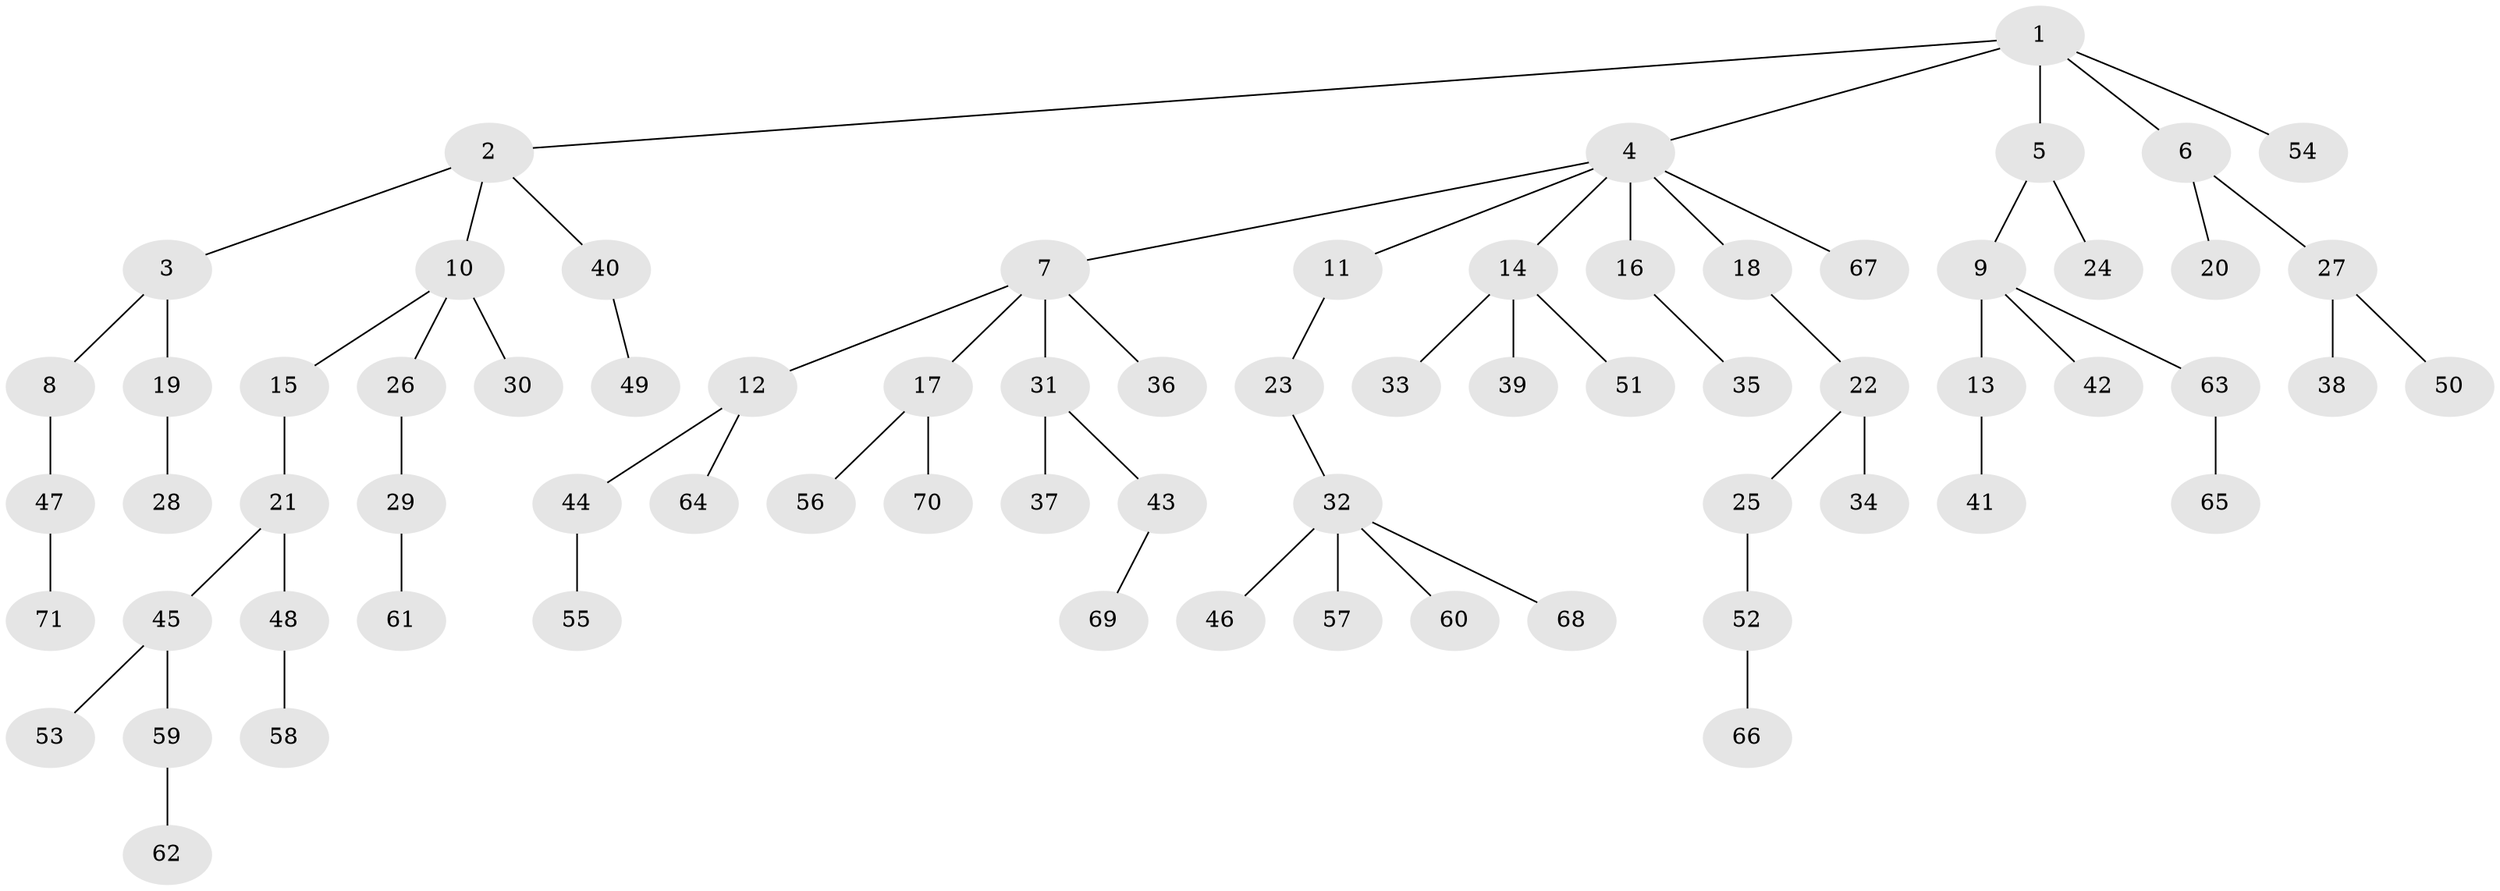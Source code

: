 // Generated by graph-tools (version 1.1) at 2025/15/03/09/25 04:15:23]
// undirected, 71 vertices, 70 edges
graph export_dot {
graph [start="1"]
  node [color=gray90,style=filled];
  1;
  2;
  3;
  4;
  5;
  6;
  7;
  8;
  9;
  10;
  11;
  12;
  13;
  14;
  15;
  16;
  17;
  18;
  19;
  20;
  21;
  22;
  23;
  24;
  25;
  26;
  27;
  28;
  29;
  30;
  31;
  32;
  33;
  34;
  35;
  36;
  37;
  38;
  39;
  40;
  41;
  42;
  43;
  44;
  45;
  46;
  47;
  48;
  49;
  50;
  51;
  52;
  53;
  54;
  55;
  56;
  57;
  58;
  59;
  60;
  61;
  62;
  63;
  64;
  65;
  66;
  67;
  68;
  69;
  70;
  71;
  1 -- 2;
  1 -- 4;
  1 -- 5;
  1 -- 6;
  1 -- 54;
  2 -- 3;
  2 -- 10;
  2 -- 40;
  3 -- 8;
  3 -- 19;
  4 -- 7;
  4 -- 11;
  4 -- 14;
  4 -- 16;
  4 -- 18;
  4 -- 67;
  5 -- 9;
  5 -- 24;
  6 -- 20;
  6 -- 27;
  7 -- 12;
  7 -- 17;
  7 -- 31;
  7 -- 36;
  8 -- 47;
  9 -- 13;
  9 -- 42;
  9 -- 63;
  10 -- 15;
  10 -- 26;
  10 -- 30;
  11 -- 23;
  12 -- 44;
  12 -- 64;
  13 -- 41;
  14 -- 33;
  14 -- 39;
  14 -- 51;
  15 -- 21;
  16 -- 35;
  17 -- 56;
  17 -- 70;
  18 -- 22;
  19 -- 28;
  21 -- 45;
  21 -- 48;
  22 -- 25;
  22 -- 34;
  23 -- 32;
  25 -- 52;
  26 -- 29;
  27 -- 38;
  27 -- 50;
  29 -- 61;
  31 -- 37;
  31 -- 43;
  32 -- 46;
  32 -- 57;
  32 -- 60;
  32 -- 68;
  40 -- 49;
  43 -- 69;
  44 -- 55;
  45 -- 53;
  45 -- 59;
  47 -- 71;
  48 -- 58;
  52 -- 66;
  59 -- 62;
  63 -- 65;
}
